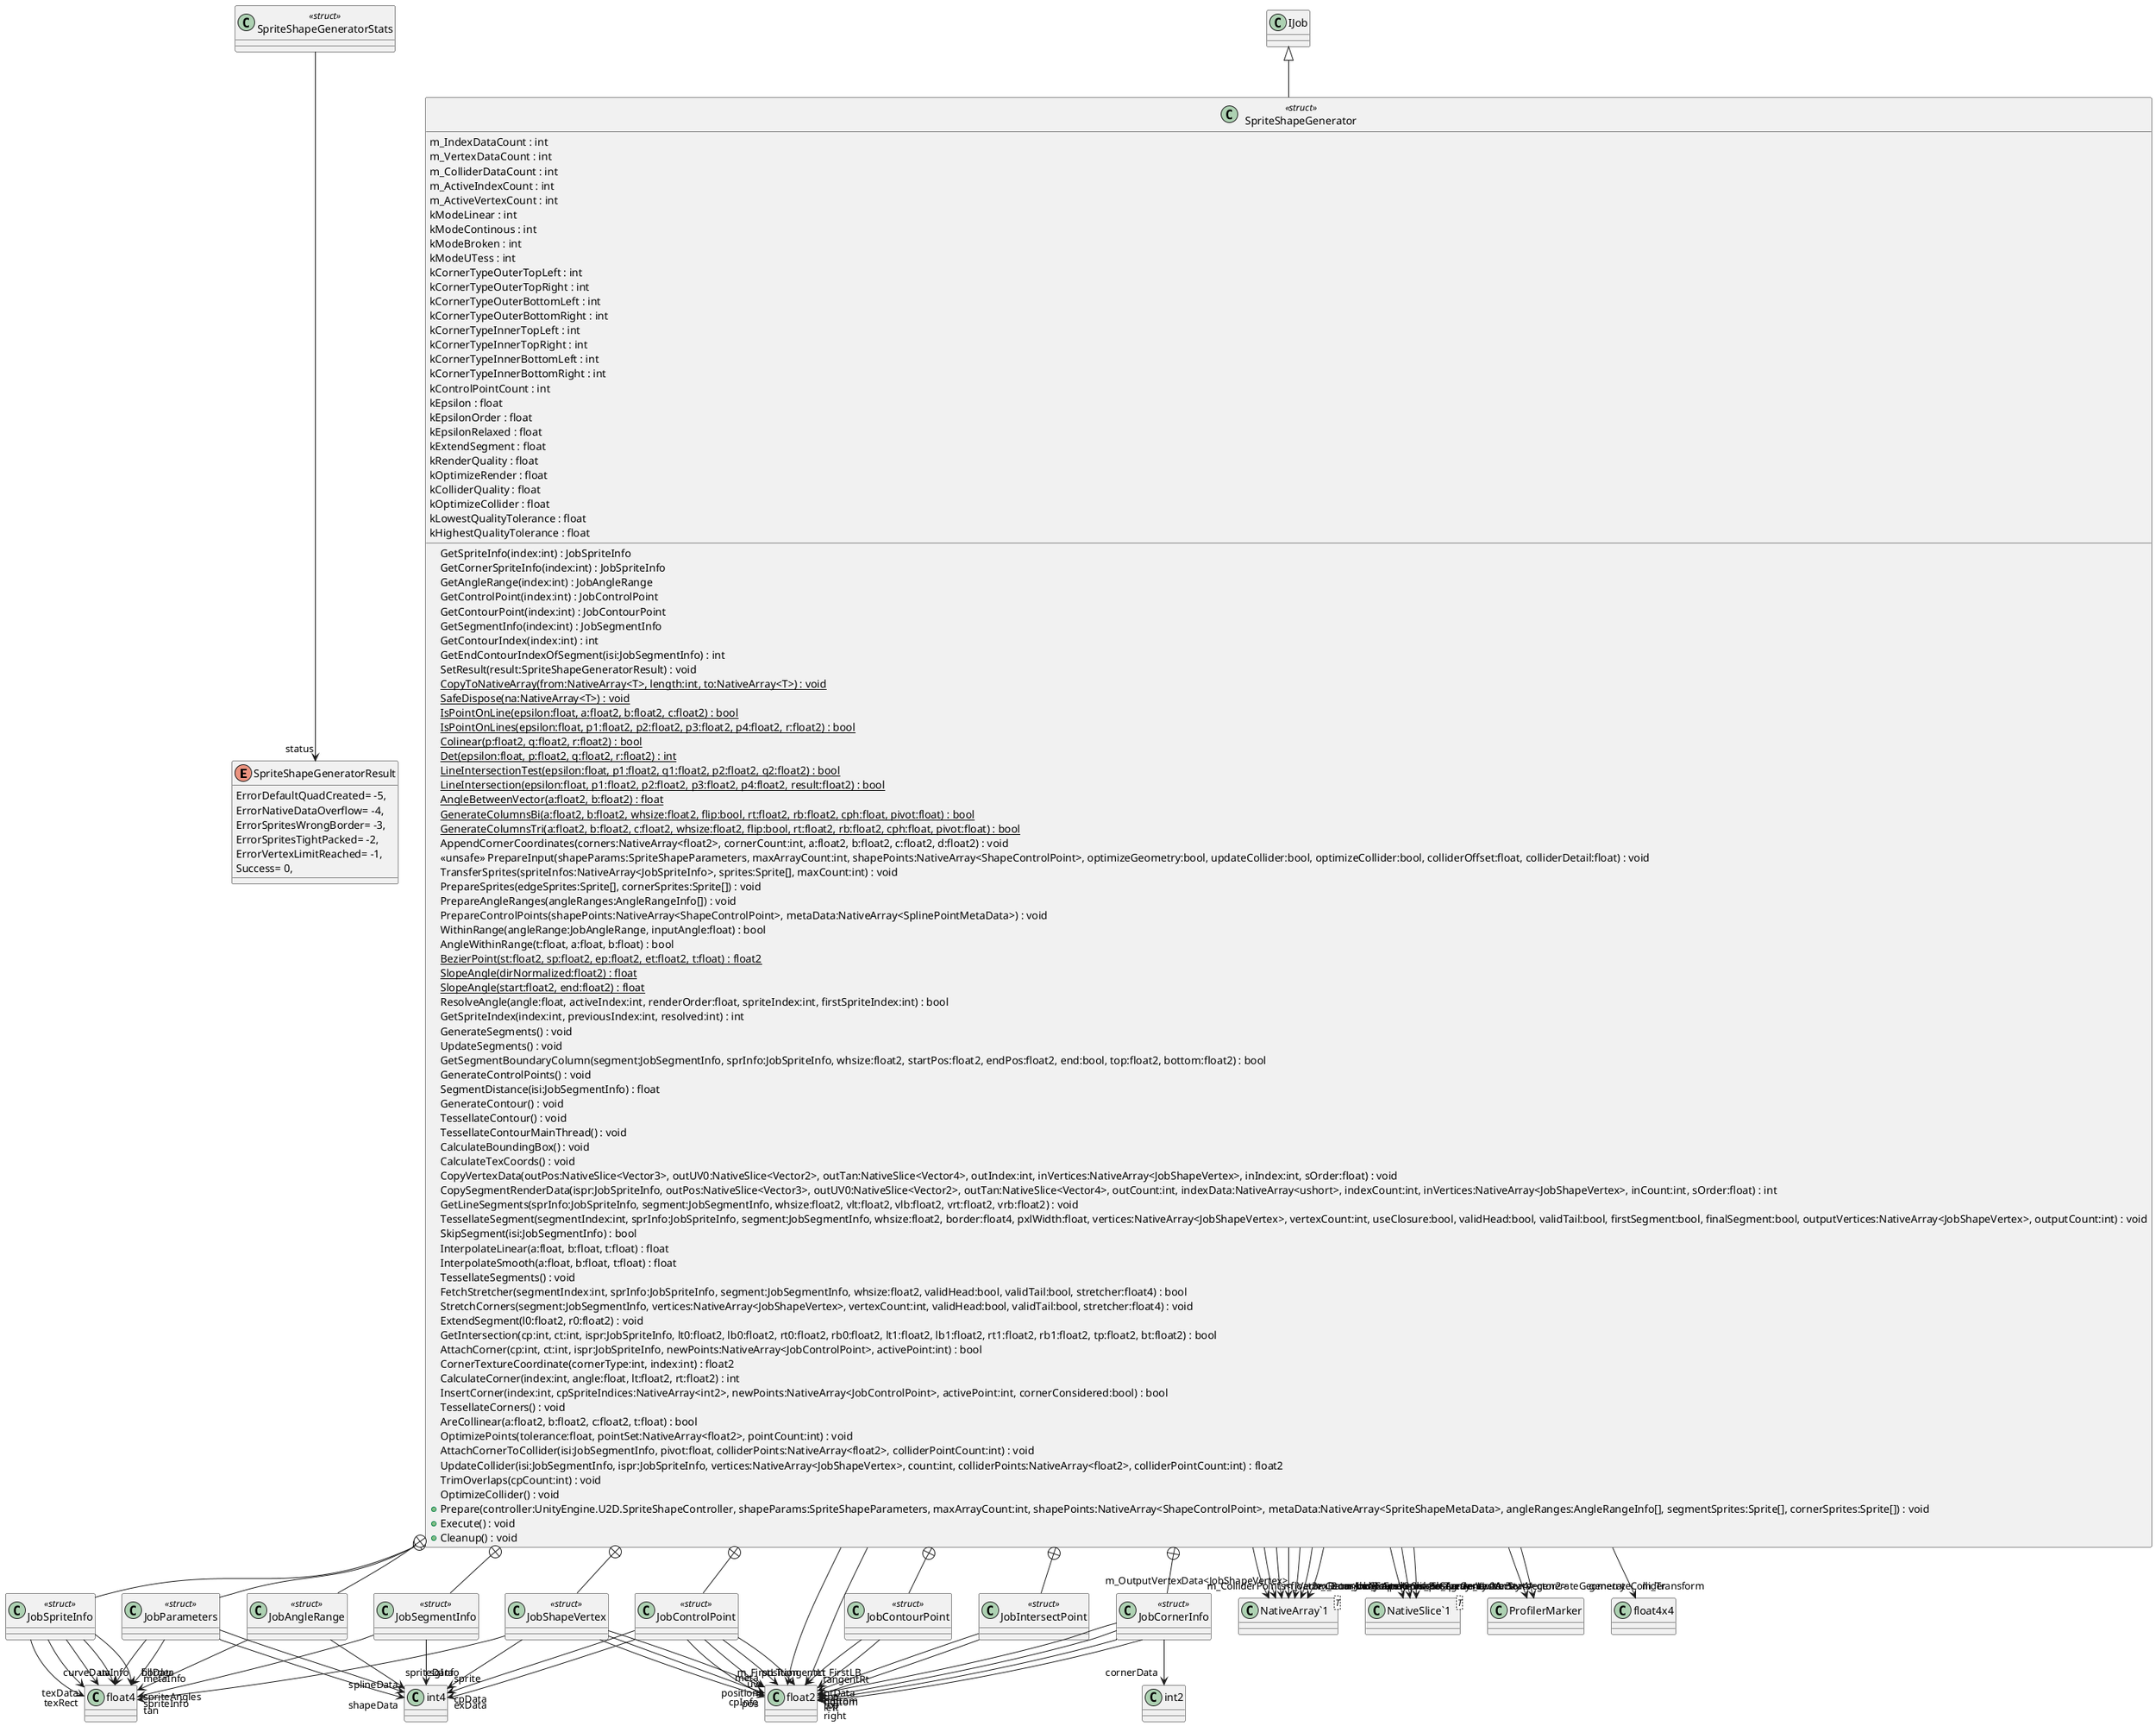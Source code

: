 @startuml
enum SpriteShapeGeneratorResult {
    ErrorDefaultQuadCreated= -5,
    ErrorNativeDataOverflow= -4,
    ErrorSpritesWrongBorder= -3,
    ErrorSpritesTightPacked= -2,
    ErrorVertexLimitReached= -1,
    Success= 0,
}
class SpriteShapeGeneratorStats <<struct>> {
}
class SpriteShapeGenerator <<struct>> {
    m_IndexDataCount : int
    m_VertexDataCount : int
    m_ColliderDataCount : int
    m_ActiveIndexCount : int
    m_ActiveVertexCount : int
    kModeLinear : int
    kModeContinous : int
    kModeBroken : int
    kModeUTess : int
    kCornerTypeOuterTopLeft : int
    kCornerTypeOuterTopRight : int
    kCornerTypeOuterBottomLeft : int
    kCornerTypeOuterBottomRight : int
    kCornerTypeInnerTopLeft : int
    kCornerTypeInnerTopRight : int
    kCornerTypeInnerBottomLeft : int
    kCornerTypeInnerBottomRight : int
    kControlPointCount : int
    kEpsilon : float
    kEpsilonOrder : float
    kEpsilonRelaxed : float
    kExtendSegment : float
    kRenderQuality : float
    kOptimizeRender : float
    kColliderQuality : float
    kOptimizeCollider : float
    kLowestQualityTolerance : float
    kHighestQualityTolerance : float
    GetSpriteInfo(index:int) : JobSpriteInfo
    GetCornerSpriteInfo(index:int) : JobSpriteInfo
    GetAngleRange(index:int) : JobAngleRange
    GetControlPoint(index:int) : JobControlPoint
    GetContourPoint(index:int) : JobContourPoint
    GetSegmentInfo(index:int) : JobSegmentInfo
    GetContourIndex(index:int) : int
    GetEndContourIndexOfSegment(isi:JobSegmentInfo) : int
    SetResult(result:SpriteShapeGeneratorResult) : void
    {static} CopyToNativeArray(from:NativeArray<T>, length:int, to:NativeArray<T>) : void
    {static} SafeDispose(na:NativeArray<T>) : void
    {static} IsPointOnLine(epsilon:float, a:float2, b:float2, c:float2) : bool
    {static} IsPointOnLines(epsilon:float, p1:float2, p2:float2, p3:float2, p4:float2, r:float2) : bool
    {static} Colinear(p:float2, q:float2, r:float2) : bool
    {static} Det(epsilon:float, p:float2, q:float2, r:float2) : int
    {static} LineIntersectionTest(epsilon:float, p1:float2, q1:float2, p2:float2, q2:float2) : bool
    {static} LineIntersection(epsilon:float, p1:float2, p2:float2, p3:float2, p4:float2, result:float2) : bool
    {static} AngleBetweenVector(a:float2, b:float2) : float
    {static} GenerateColumnsBi(a:float2, b:float2, whsize:float2, flip:bool, rt:float2, rb:float2, cph:float, pivot:float) : bool
    {static} GenerateColumnsTri(a:float2, b:float2, c:float2, whsize:float2, flip:bool, rt:float2, rb:float2, cph:float, pivot:float) : bool
    AppendCornerCoordinates(corners:NativeArray<float2>, cornerCount:int, a:float2, b:float2, c:float2, d:float2) : void
    <<unsafe>> PrepareInput(shapeParams:SpriteShapeParameters, maxArrayCount:int, shapePoints:NativeArray<ShapeControlPoint>, optimizeGeometry:bool, updateCollider:bool, optimizeCollider:bool, colliderOffset:float, colliderDetail:float) : void
    TransferSprites(spriteInfos:NativeArray<JobSpriteInfo>, sprites:Sprite[], maxCount:int) : void
    PrepareSprites(edgeSprites:Sprite[], cornerSprites:Sprite[]) : void
    PrepareAngleRanges(angleRanges:AngleRangeInfo[]) : void
    PrepareControlPoints(shapePoints:NativeArray<ShapeControlPoint>, metaData:NativeArray<SplinePointMetaData>) : void
    WithinRange(angleRange:JobAngleRange, inputAngle:float) : bool
    AngleWithinRange(t:float, a:float, b:float) : bool
    {static} BezierPoint(st:float2, sp:float2, ep:float2, et:float2, t:float) : float2
    {static} SlopeAngle(dirNormalized:float2) : float
    {static} SlopeAngle(start:float2, end:float2) : float
    ResolveAngle(angle:float, activeIndex:int, renderOrder:float, spriteIndex:int, firstSpriteIndex:int) : bool
    GetSpriteIndex(index:int, previousIndex:int, resolved:int) : int
    GenerateSegments() : void
    UpdateSegments() : void
    GetSegmentBoundaryColumn(segment:JobSegmentInfo, sprInfo:JobSpriteInfo, whsize:float2, startPos:float2, endPos:float2, end:bool, top:float2, bottom:float2) : bool
    GenerateControlPoints() : void
    SegmentDistance(isi:JobSegmentInfo) : float
    GenerateContour() : void
    TessellateContour() : void
    TessellateContourMainThread() : void
    CalculateBoundingBox() : void
    CalculateTexCoords() : void
    CopyVertexData(outPos:NativeSlice<Vector3>, outUV0:NativeSlice<Vector2>, outTan:NativeSlice<Vector4>, outIndex:int, inVertices:NativeArray<JobShapeVertex>, inIndex:int, sOrder:float) : void
    CopySegmentRenderData(ispr:JobSpriteInfo, outPos:NativeSlice<Vector3>, outUV0:NativeSlice<Vector2>, outTan:NativeSlice<Vector4>, outCount:int, indexData:NativeArray<ushort>, indexCount:int, inVertices:NativeArray<JobShapeVertex>, inCount:int, sOrder:float) : int
    GetLineSegments(sprInfo:JobSpriteInfo, segment:JobSegmentInfo, whsize:float2, vlt:float2, vlb:float2, vrt:float2, vrb:float2) : void
    TessellateSegment(segmentIndex:int, sprInfo:JobSpriteInfo, segment:JobSegmentInfo, whsize:float2, border:float4, pxlWidth:float, vertices:NativeArray<JobShapeVertex>, vertexCount:int, useClosure:bool, validHead:bool, validTail:bool, firstSegment:bool, finalSegment:bool, outputVertices:NativeArray<JobShapeVertex>, outputCount:int) : void
    SkipSegment(isi:JobSegmentInfo) : bool
    InterpolateLinear(a:float, b:float, t:float) : float
    InterpolateSmooth(a:float, b:float, t:float) : float
    TessellateSegments() : void
    FetchStretcher(segmentIndex:int, sprInfo:JobSpriteInfo, segment:JobSegmentInfo, whsize:float2, validHead:bool, validTail:bool, stretcher:float4) : bool
    StretchCorners(segment:JobSegmentInfo, vertices:NativeArray<JobShapeVertex>, vertexCount:int, validHead:bool, validTail:bool, stretcher:float4) : void
    ExtendSegment(l0:float2, r0:float2) : void
    GetIntersection(cp:int, ct:int, ispr:JobSpriteInfo, lt0:float2, lb0:float2, rt0:float2, rb0:float2, lt1:float2, lb1:float2, rt1:float2, rb1:float2, tp:float2, bt:float2) : bool
    AttachCorner(cp:int, ct:int, ispr:JobSpriteInfo, newPoints:NativeArray<JobControlPoint>, activePoint:int) : bool
    CornerTextureCoordinate(cornerType:int, index:int) : float2
    CalculateCorner(index:int, angle:float, lt:float2, rt:float2) : int
    InsertCorner(index:int, cpSpriteIndices:NativeArray<int2>, newPoints:NativeArray<JobControlPoint>, activePoint:int, cornerConsidered:bool) : bool
    TessellateCorners() : void
    AreCollinear(a:float2, b:float2, c:float2, t:float) : bool
    OptimizePoints(tolerance:float, pointSet:NativeArray<float2>, pointCount:int) : void
    AttachCornerToCollider(isi:JobSegmentInfo, pivot:float, colliderPoints:NativeArray<float2>, colliderPointCount:int) : void
    UpdateCollider(isi:JobSegmentInfo, ispr:JobSpriteInfo, vertices:NativeArray<JobShapeVertex>, count:int, colliderPoints:NativeArray<float2>, colliderPointCount:int) : float2
    TrimOverlaps(cpCount:int) : void
    OptimizeCollider() : void
    + Prepare(controller:UnityEngine.U2D.SpriteShapeController, shapeParams:SpriteShapeParameters, maxArrayCount:int, shapePoints:NativeArray<ShapeControlPoint>, metaData:NativeArray<SpriteShapeMetaData>, angleRanges:AngleRangeInfo[], segmentSprites:Sprite[], cornerSprites:Sprite[]) : void
    + Execute() : void
    + Cleanup() : void
}
class JobParameters <<struct>> {
}
class JobSpriteInfo <<struct>> {
}
class JobAngleRange <<struct>> {
}
class JobControlPoint <<struct>> {
}
class JobContourPoint <<struct>> {
}
class JobIntersectPoint <<struct>> {
}
class JobSegmentInfo <<struct>> {
}
class JobCornerInfo <<struct>> {
}
class JobShapeVertex <<struct>> {
}
class "NativeArray`1"<T> {
}
class "NativeSlice`1"<T> {
}
SpriteShapeGeneratorStats --> "status" SpriteShapeGeneratorResult
IJob <|-- SpriteShapeGenerator
SpriteShapeGenerator --> "generateGeometry" ProfilerMarker
SpriteShapeGenerator --> "generateCollider" ProfilerMarker
SpriteShapeGenerator --> "m_VertexData<JobShapeVertex>" "NativeArray`1"
SpriteShapeGenerator --> "m_OutputVertexData<JobShapeVertex>" "NativeArray`1"
SpriteShapeGenerator --> "m_IndexArray<ushort>" "NativeArray`1"
SpriteShapeGenerator --> "m_PosArray<Vector3>" "NativeSlice`1"
SpriteShapeGenerator --> "m_Uv0Array<Vector2>" "NativeSlice`1"
SpriteShapeGenerator --> "m_TanArray<Vector4>" "NativeSlice`1"
SpriteShapeGenerator --> "m_GeomArray<SpriteShapeSegment>" "NativeArray`1"
SpriteShapeGenerator --> "m_ColliderPoints<float2>" "NativeArray`1"
SpriteShapeGenerator --> "m_Bounds<Bounds>" "NativeArray`1"
SpriteShapeGenerator --> "m_Stats<SpriteShapeGeneratorStats>" "NativeArray`1"
SpriteShapeGenerator --> "m_FirstLT" float2
SpriteShapeGenerator --> "m_FirstLB" float2
SpriteShapeGenerator --> "m_Transform" float4x4
SpriteShapeGenerator +-- JobParameters
JobParameters --> "shapeData" int4
JobParameters --> "splineData" int4
JobParameters --> "curveData" float4
JobParameters --> "fillData" float4
SpriteShapeGenerator +-- JobSpriteInfo
JobSpriteInfo --> "texRect" float4
JobSpriteInfo --> "texData" float4
JobSpriteInfo --> "uvInfo" float4
JobSpriteInfo --> "metaInfo" float4
JobSpriteInfo --> "border" float4
SpriteShapeGenerator +-- JobAngleRange
JobAngleRange --> "spriteAngles" float4
JobAngleRange --> "spriteData" int4
SpriteShapeGenerator +-- JobControlPoint
JobControlPoint --> "cpData" int4
JobControlPoint --> "exData" int4
JobControlPoint --> "cpInfo" float2
JobControlPoint --> "position" float2
JobControlPoint --> "tangentLt" float2
JobControlPoint --> "tangentRt" float2
SpriteShapeGenerator +-- JobContourPoint
JobContourPoint --> "position" float2
JobContourPoint --> "ptData" float2
SpriteShapeGenerator +-- JobIntersectPoint
JobIntersectPoint --> "top" float2
JobIntersectPoint --> "bottom" float2
SpriteShapeGenerator +-- JobSegmentInfo
JobSegmentInfo --> "sgInfo" int4
JobSegmentInfo --> "spriteInfo" float4
SpriteShapeGenerator +-- JobCornerInfo
JobCornerInfo --> "bottom" float2
JobCornerInfo --> "top" float2
JobCornerInfo --> "left" float2
JobCornerInfo --> "right" float2
JobCornerInfo --> "cornerData" int2
SpriteShapeGenerator +-- JobShapeVertex
JobShapeVertex --> "pos" float2
JobShapeVertex --> "uv" float2
JobShapeVertex --> "tan" float4
JobShapeVertex --> "meta" float2
JobShapeVertex --> "sprite" int4
@enduml
